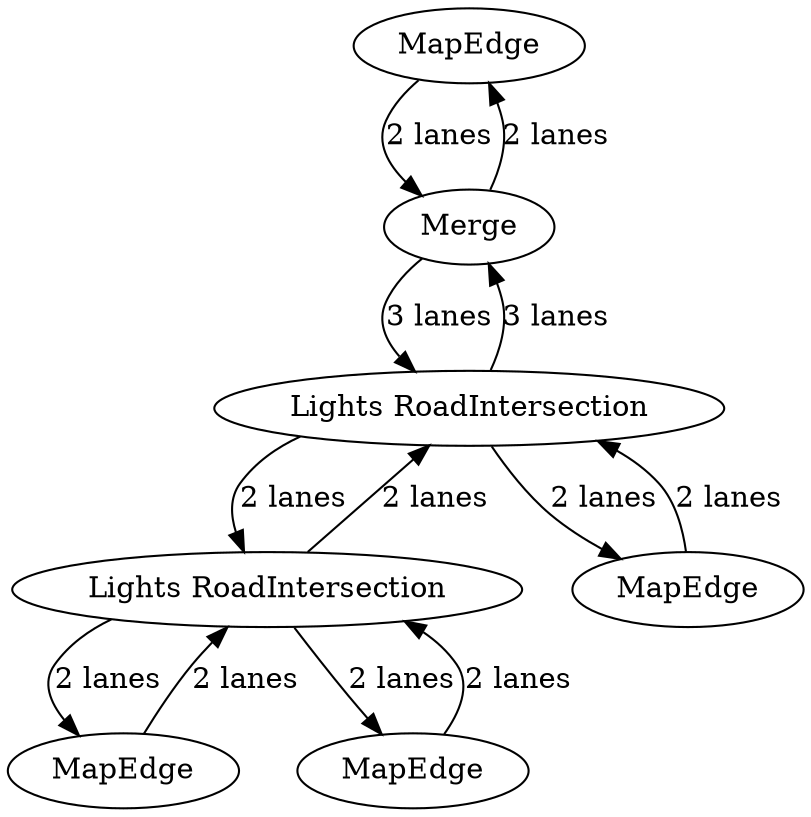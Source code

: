 digraph {
    0 [ label = "MapEdge" ]
    1 [ label = "MapEdge" ]
    2 [ label = "Merge" ]
    3 [ label = "Lights RoadIntersection" ]
    4 [ label = "Lights RoadIntersection" ]
    5 [ label = "MapEdge" ]
    6 [ label = "MapEdge" ]
    2 -> 0 [ label = "2 lanes" ]
    0 -> 2 [ label = "2 lanes" ]
    4 -> 2 [ label = "3 lanes" ]
    2 -> 4 [ label = "3 lanes" ]
    1 -> 3 [ label = "2 lanes" ]
    3 -> 1 [ label = "2 lanes" ]
    3 -> 4 [ label = "2 lanes" ]
    4 -> 3 [ label = "2 lanes" ]
    4 -> 6 [ label = "2 lanes" ]
    6 -> 4 [ label = "2 lanes" ]
    3 -> 5 [ label = "2 lanes" ]
    5 -> 3 [ label = "2 lanes" ]
}
